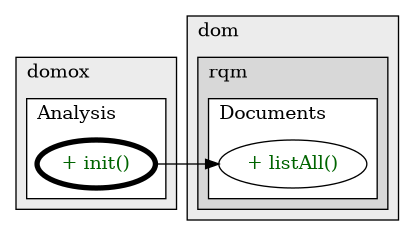 @startuml

/' diagram meta data start
config=CallConfiguration;
{
  "rootMethod": "domox.Analysis#init()",
  "projectClassification": {
    "searchMode": "OpenProject", // OpenProject, AllProjects
    "includedProjects": "",
    "pathEndKeywords": "*.impl",
    "isClientPath": "",
    "isClientName": "",
    "isTestPath": "",
    "isTestName": "",
    "isMappingPath": "",
    "isMappingName": "",
    "isDataAccessPath": "",
    "isDataAccessName": "",
    "isDataStructurePath": "",
    "isDataStructureName": "",
    "isInterfaceStructuresPath": "",
    "isInterfaceStructuresName": "",
    "isEntryPointPath": "",
    "isEntryPointName": ""
  },
  "graphRestriction": {
    "classPackageExcludeFilter": "",
    "classPackageIncludeFilter": "",
    "classNameExcludeFilter": "",
    "classNameIncludeFilter": "",
    "methodNameExcludeFilter": "",
    "methodNameIncludeFilter": "",
    "removeByInheritance": "", // inheritance/annotation based filtering is done in a second step
    "removeByAnnotation": "",
    "removeByClassPackage": "", // cleanup the graph after inheritance/annotation based filtering is done
    "removeByClassName": "",
    "cutMappings": false,
    "cutEnum": true,
    "cutTests": true,
    "cutClient": true,
    "cutDataAccess": true,
    "cutInterfaceStructures": true,
    "cutDataStructures": true,
    "cutGetterAndSetter": true,
    "cutConstructors": true
  },
  "graphTraversal": {
    "forwardDepth": 3,
    "backwardDepth": 3,
    "classPackageExcludeFilter": "",
    "classPackageIncludeFilter": "",
    "classNameExcludeFilter": "",
    "classNameIncludeFilter": "",
    "methodNameExcludeFilter": "",
    "methodNameIncludeFilter": "",
    "hideMappings": false,
    "hideDataStructures": false,
    "hidePrivateMethods": true,
    "hideInterfaceCalls": true, // indirection: implementation -> interface (is hidden) -> implementation
    "onlyShowApplicationEntryPoints": false // root node is included
  },
  "details": {
    "aggregation": "GroupByClass", // ByClass, GroupByClass, None
    "showMethodParametersTypes": false,
    "showMethodParametersNames": false,
    "showMethodReturnType": false,
    "showPackageLevels": 2,
    "showCallOrder": false,
    "edgeMode": "MethodsOnly", // TypesOnly, MethodsOnly, TypesAndMethods, MethodsAndDirectTypeUsage
    "showDetailedClassStructure": false
  },
  "rootClass": "domox.Analysis"
}
diagram meta data end '/



digraph g {
    rankdir="LR"
    splines=polyline
    

'nodes 
subgraph cluster_95767211 { 
   	label=domox
	labeljust=l
	fillcolor="#ececec"
	style=filled
   
   subgraph cluster_1757613791 { 
   	label=Analysis
	labeljust=l
	fillcolor=white
	style=filled
   
   Analysis95767211XXXinit0[
	label="+ init()"
	style=filled
	fillcolor=white
	tooltip="Analysis

null"
	penwidth=4
	fontcolor=darkgreen
];
} 
} 

subgraph cluster_99650 { 
   	label=dom
	labeljust=l
	fillcolor="#ececec"
	style=filled
   
   subgraph cluster_1836037986 { 
   	label=rqm
	labeljust=l
	fillcolor="#d8d8d8"
	style=filled
   
   subgraph cluster_1801330039 { 
   	label=Documents
	labeljust=l
	fillcolor=white
	style=filled
   
   Documents1785149215XXXlistAll0[
	label="+ listAll()"
	style=filled
	fillcolor=white
	tooltip="Documents

null"
	fontcolor=darkgreen
];
} 
} 
} 

'edges    
Analysis95767211XXXinit0 -> Documents1785149215XXXlistAll0;
    
}
@enduml